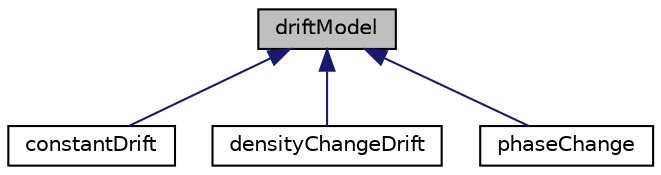 digraph "driftModel"
{
  bgcolor="transparent";
  edge [fontname="Helvetica",fontsize="10",labelfontname="Helvetica",labelfontsize="10"];
  node [fontname="Helvetica",fontsize="10",shape=record];
  Node1 [label="driftModel",height=0.2,width=0.4,color="black", fillcolor="grey75", style="filled" fontcolor="black"];
  Node1 -> Node2 [dir="back",color="midnightblue",fontsize="10",style="solid",fontname="Helvetica"];
  Node2 [label="constantDrift",height=0.2,width=0.4,color="black",URL="$classFoam_1_1diameterModels_1_1driftModels_1_1constantDrift.html",tooltip="Constant drift rate within all classes. Used for verification and validation of the drift formulation..."];
  Node1 -> Node3 [dir="back",color="midnightblue",fontsize="10",style="solid",fontname="Helvetica"];
  Node3 [label="densityChangeDrift",height=0.2,width=0.4,color="black",URL="$classFoam_1_1diameterModels_1_1driftModels_1_1densityChangeDrift.html",tooltip="Drift rate induced by changes in density. "];
  Node1 -> Node4 [dir="back",color="midnightblue",fontsize="10",style="solid",fontname="Helvetica"];
  Node4 [label="phaseChange",height=0.2,width=0.4,color="black",URL="$classFoam_1_1diameterModels_1_1driftModels_1_1phaseChange.html",tooltip="Drift induced by interfacial phase change. By default phase change mass flux is distributed between s..."];
}
